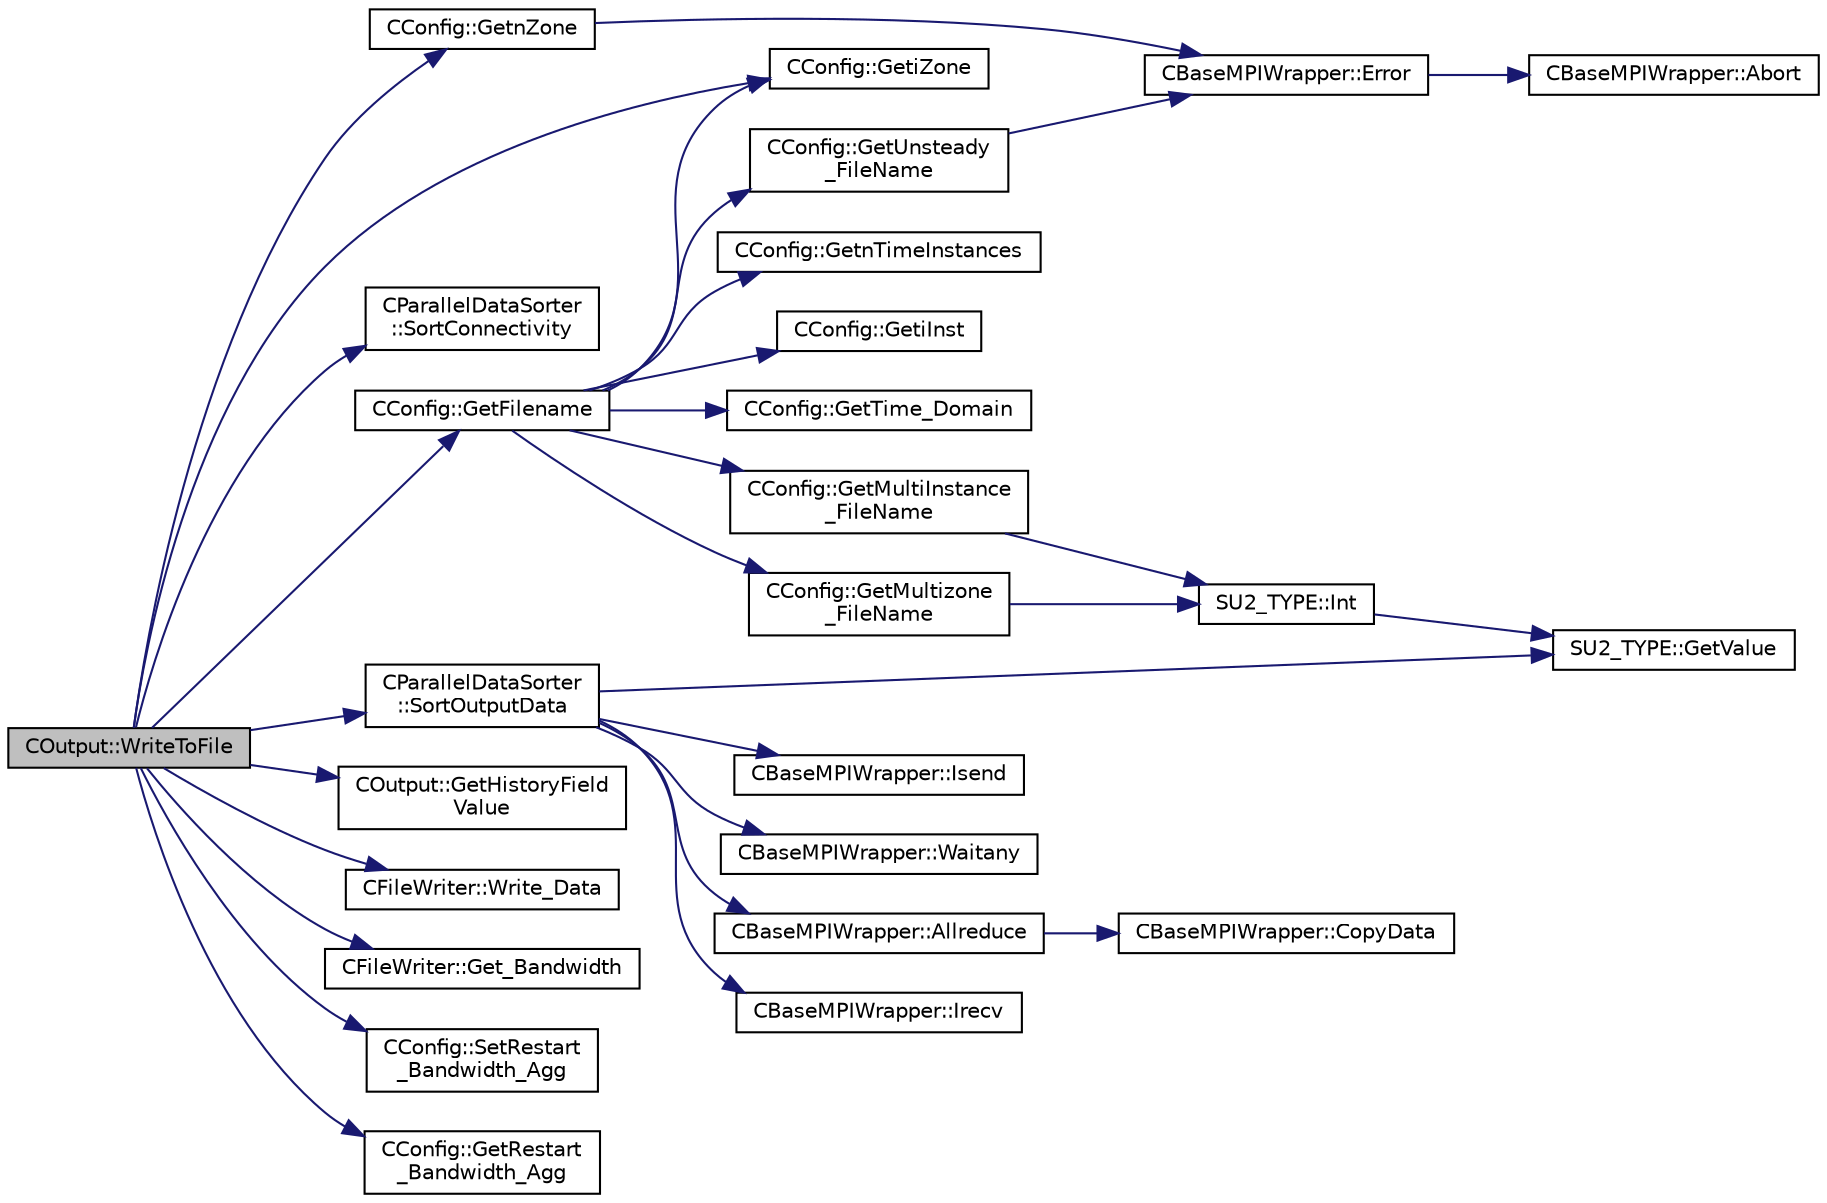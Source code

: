 digraph "COutput::WriteToFile"
{
  edge [fontname="Helvetica",fontsize="10",labelfontname="Helvetica",labelfontsize="10"];
  node [fontname="Helvetica",fontsize="10",shape=record];
  rankdir="LR";
  Node1379 [label="COutput::WriteToFile",height=0.2,width=0.4,color="black", fillcolor="grey75", style="filled", fontcolor="black"];
  Node1379 -> Node1380 [color="midnightblue",fontsize="10",style="solid",fontname="Helvetica"];
  Node1380 [label="CConfig::GetFilename",height=0.2,width=0.4,color="black", fillcolor="white", style="filled",URL="$class_c_config.html#a71b8b08c6c1ba23c9ba1ed687bb635dc",tooltip="Add any numbers necessary to the filename (iteration number, zone ID ...) "];
  Node1380 -> Node1381 [color="midnightblue",fontsize="10",style="solid",fontname="Helvetica"];
  Node1381 [label="CConfig::GetMultizone\l_FileName",height=0.2,width=0.4,color="black", fillcolor="white", style="filled",URL="$class_c_config.html#af4d81fc4ec805bb4a89f3739048d8824",tooltip="Append the zone index to the restart or the solution files. "];
  Node1381 -> Node1382 [color="midnightblue",fontsize="10",style="solid",fontname="Helvetica"];
  Node1382 [label="SU2_TYPE::Int",height=0.2,width=0.4,color="black", fillcolor="white", style="filled",URL="$namespace_s_u2___t_y_p_e.html#a6b48817766d8a6486caa2807a52f6bae",tooltip="Casts the primitive value to int (uses GetValue, already implemented for each type). "];
  Node1382 -> Node1383 [color="midnightblue",fontsize="10",style="solid",fontname="Helvetica"];
  Node1383 [label="SU2_TYPE::GetValue",height=0.2,width=0.4,color="black", fillcolor="white", style="filled",URL="$namespace_s_u2___t_y_p_e.html#a0ed43473f5a450ce028d088427bf10cb",tooltip="Get the (primitive) value of the datatype (needs to be implemented for each new type). "];
  Node1380 -> Node1384 [color="midnightblue",fontsize="10",style="solid",fontname="Helvetica"];
  Node1384 [label="CConfig::GetiZone",height=0.2,width=0.4,color="black", fillcolor="white", style="filled",URL="$class_c_config.html#ac09e21f44792b38adb3f933a4426b25f",tooltip="Provides the number of varaibles. "];
  Node1380 -> Node1385 [color="midnightblue",fontsize="10",style="solid",fontname="Helvetica"];
  Node1385 [label="CConfig::GetnTimeInstances",height=0.2,width=0.4,color="black", fillcolor="white", style="filled",URL="$class_c_config.html#a2e52fd45c8b5179c9cb3ce5fff935f11",tooltip="Retrieves the number of periodic time instances for Harmonic Balance. "];
  Node1380 -> Node1386 [color="midnightblue",fontsize="10",style="solid",fontname="Helvetica"];
  Node1386 [label="CConfig::GetMultiInstance\l_FileName",height=0.2,width=0.4,color="black", fillcolor="white", style="filled",URL="$class_c_config.html#aa09a28009de12d84ac2e640489bc70fe",tooltip="Append the instance index to the restart or the solution files. "];
  Node1386 -> Node1382 [color="midnightblue",fontsize="10",style="solid",fontname="Helvetica"];
  Node1380 -> Node1387 [color="midnightblue",fontsize="10",style="solid",fontname="Helvetica"];
  Node1387 [label="CConfig::GetiInst",height=0.2,width=0.4,color="black", fillcolor="white", style="filled",URL="$class_c_config.html#a13643de8d58ed6b848b193eae54c97e8",tooltip="Get the current instance. "];
  Node1380 -> Node1388 [color="midnightblue",fontsize="10",style="solid",fontname="Helvetica"];
  Node1388 [label="CConfig::GetTime_Domain",height=0.2,width=0.4,color="black", fillcolor="white", style="filled",URL="$class_c_config.html#a6a11350b3c8d7577318be43cda6f7292",tooltip="Check if the multizone problem is solved for time domain. "];
  Node1380 -> Node1389 [color="midnightblue",fontsize="10",style="solid",fontname="Helvetica"];
  Node1389 [label="CConfig::GetUnsteady\l_FileName",height=0.2,width=0.4,color="black", fillcolor="white", style="filled",URL="$class_c_config.html#a58c909cea24176adb2b2e9115fa6de7f",tooltip="Augment the input filename with the iteration number for an unsteady file. "];
  Node1389 -> Node1390 [color="midnightblue",fontsize="10",style="solid",fontname="Helvetica"];
  Node1390 [label="CBaseMPIWrapper::Error",height=0.2,width=0.4,color="black", fillcolor="white", style="filled",URL="$class_c_base_m_p_i_wrapper.html#a04457c47629bda56704e6a8804833eeb"];
  Node1390 -> Node1391 [color="midnightblue",fontsize="10",style="solid",fontname="Helvetica"];
  Node1391 [label="CBaseMPIWrapper::Abort",height=0.2,width=0.4,color="black", fillcolor="white", style="filled",URL="$class_c_base_m_p_i_wrapper.html#a21ef5681e2acb532d345e9bab173ef07"];
  Node1379 -> Node1392 [color="midnightblue",fontsize="10",style="solid",fontname="Helvetica"];
  Node1392 [label="CParallelDataSorter\l::SortConnectivity",height=0.2,width=0.4,color="black", fillcolor="white", style="filled",URL="$class_c_parallel_data_sorter.html#a07cb46b33f5de77f0d7f305162c20f2c",tooltip="Sort the connectivities (volume and surface) into data structures. "];
  Node1379 -> Node1393 [color="midnightblue",fontsize="10",style="solid",fontname="Helvetica"];
  Node1393 [label="CParallelDataSorter\l::SortOutputData",height=0.2,width=0.4,color="black", fillcolor="white", style="filled",URL="$class_c_parallel_data_sorter.html#a44dd56ef2671d15e21eacf3fda758a83",tooltip="Sort the output data for each grid node into a linear partitioning across all processors. "];
  Node1393 -> Node1394 [color="midnightblue",fontsize="10",style="solid",fontname="Helvetica"];
  Node1394 [label="CBaseMPIWrapper::Irecv",height=0.2,width=0.4,color="black", fillcolor="white", style="filled",URL="$class_c_base_m_p_i_wrapper.html#ae41565b441aee76e1b48eb03e5ac86dd"];
  Node1393 -> Node1395 [color="midnightblue",fontsize="10",style="solid",fontname="Helvetica"];
  Node1395 [label="CBaseMPIWrapper::Isend",height=0.2,width=0.4,color="black", fillcolor="white", style="filled",URL="$class_c_base_m_p_i_wrapper.html#a43a415ec11a029ade218eaf8c807a817"];
  Node1393 -> Node1396 [color="midnightblue",fontsize="10",style="solid",fontname="Helvetica"];
  Node1396 [label="CBaseMPIWrapper::Waitany",height=0.2,width=0.4,color="black", fillcolor="white", style="filled",URL="$class_c_base_m_p_i_wrapper.html#ade364e6661c9eec2070a2448dbb5750b"];
  Node1393 -> Node1383 [color="midnightblue",fontsize="10",style="solid",fontname="Helvetica"];
  Node1393 -> Node1397 [color="midnightblue",fontsize="10",style="solid",fontname="Helvetica"];
  Node1397 [label="CBaseMPIWrapper::Allreduce",height=0.2,width=0.4,color="black", fillcolor="white", style="filled",URL="$class_c_base_m_p_i_wrapper.html#a637b6fd917a8ca91ce748ba88e0d66b6"];
  Node1397 -> Node1398 [color="midnightblue",fontsize="10",style="solid",fontname="Helvetica"];
  Node1398 [label="CBaseMPIWrapper::CopyData",height=0.2,width=0.4,color="black", fillcolor="white", style="filled",URL="$class_c_base_m_p_i_wrapper.html#a4725cc1dd65b161b483e812a538a5e36"];
  Node1379 -> Node1384 [color="midnightblue",fontsize="10",style="solid",fontname="Helvetica"];
  Node1379 -> Node1399 [color="midnightblue",fontsize="10",style="solid",fontname="Helvetica"];
  Node1399 [label="CConfig::GetnZone",height=0.2,width=0.4,color="black", fillcolor="white", style="filled",URL="$class_c_config.html#a33f1af516d14a4d3815b577c37398773",tooltip="Gets the number of zones in the mesh file. "];
  Node1399 -> Node1390 [color="midnightblue",fontsize="10",style="solid",fontname="Helvetica"];
  Node1379 -> Node1400 [color="midnightblue",fontsize="10",style="solid",fontname="Helvetica"];
  Node1400 [label="COutput::GetHistoryField\lValue",height=0.2,width=0.4,color="black", fillcolor="white", style="filled",URL="$class_c_output.html#aee0f98850225dbdba4f30b0d4fc63e77",tooltip="Get the value of particular history output field. "];
  Node1379 -> Node1401 [color="midnightblue",fontsize="10",style="solid",fontname="Helvetica"];
  Node1401 [label="CFileWriter::Write_Data",height=0.2,width=0.4,color="black", fillcolor="white", style="filled",URL="$class_c_file_writer.html#a238a44b32df97854a46983d9ae214443",tooltip="Write sorted data to file. "];
  Node1379 -> Node1402 [color="midnightblue",fontsize="10",style="solid",fontname="Helvetica"];
  Node1402 [label="CFileWriter::Get_Bandwidth",height=0.2,width=0.4,color="black", fillcolor="white", style="filled",URL="$class_c_file_writer.html#acaaf1f68203701bee5f645ee0e7d19f7",tooltip="Get the bandwith used for the last writing. "];
  Node1379 -> Node1403 [color="midnightblue",fontsize="10",style="solid",fontname="Helvetica"];
  Node1403 [label="CConfig::SetRestart\l_Bandwidth_Agg",height=0.2,width=0.4,color="black", fillcolor="white", style="filled",URL="$class_c_config.html#a9a06687acc9a585a507fe9164c708f8b",tooltip="Set the sum of the bandwidth for writing binary restarts (to be averaged later). "];
  Node1379 -> Node1404 [color="midnightblue",fontsize="10",style="solid",fontname="Helvetica"];
  Node1404 [label="CConfig::GetRestart\l_Bandwidth_Agg",height=0.2,width=0.4,color="black", fillcolor="white", style="filled",URL="$class_c_config.html#ae7a529cf315ec4396ab0d7ac1d1ba643",tooltip="Set the sum of the bandwidth for writing binary restarts (to be averaged later). "];
}
